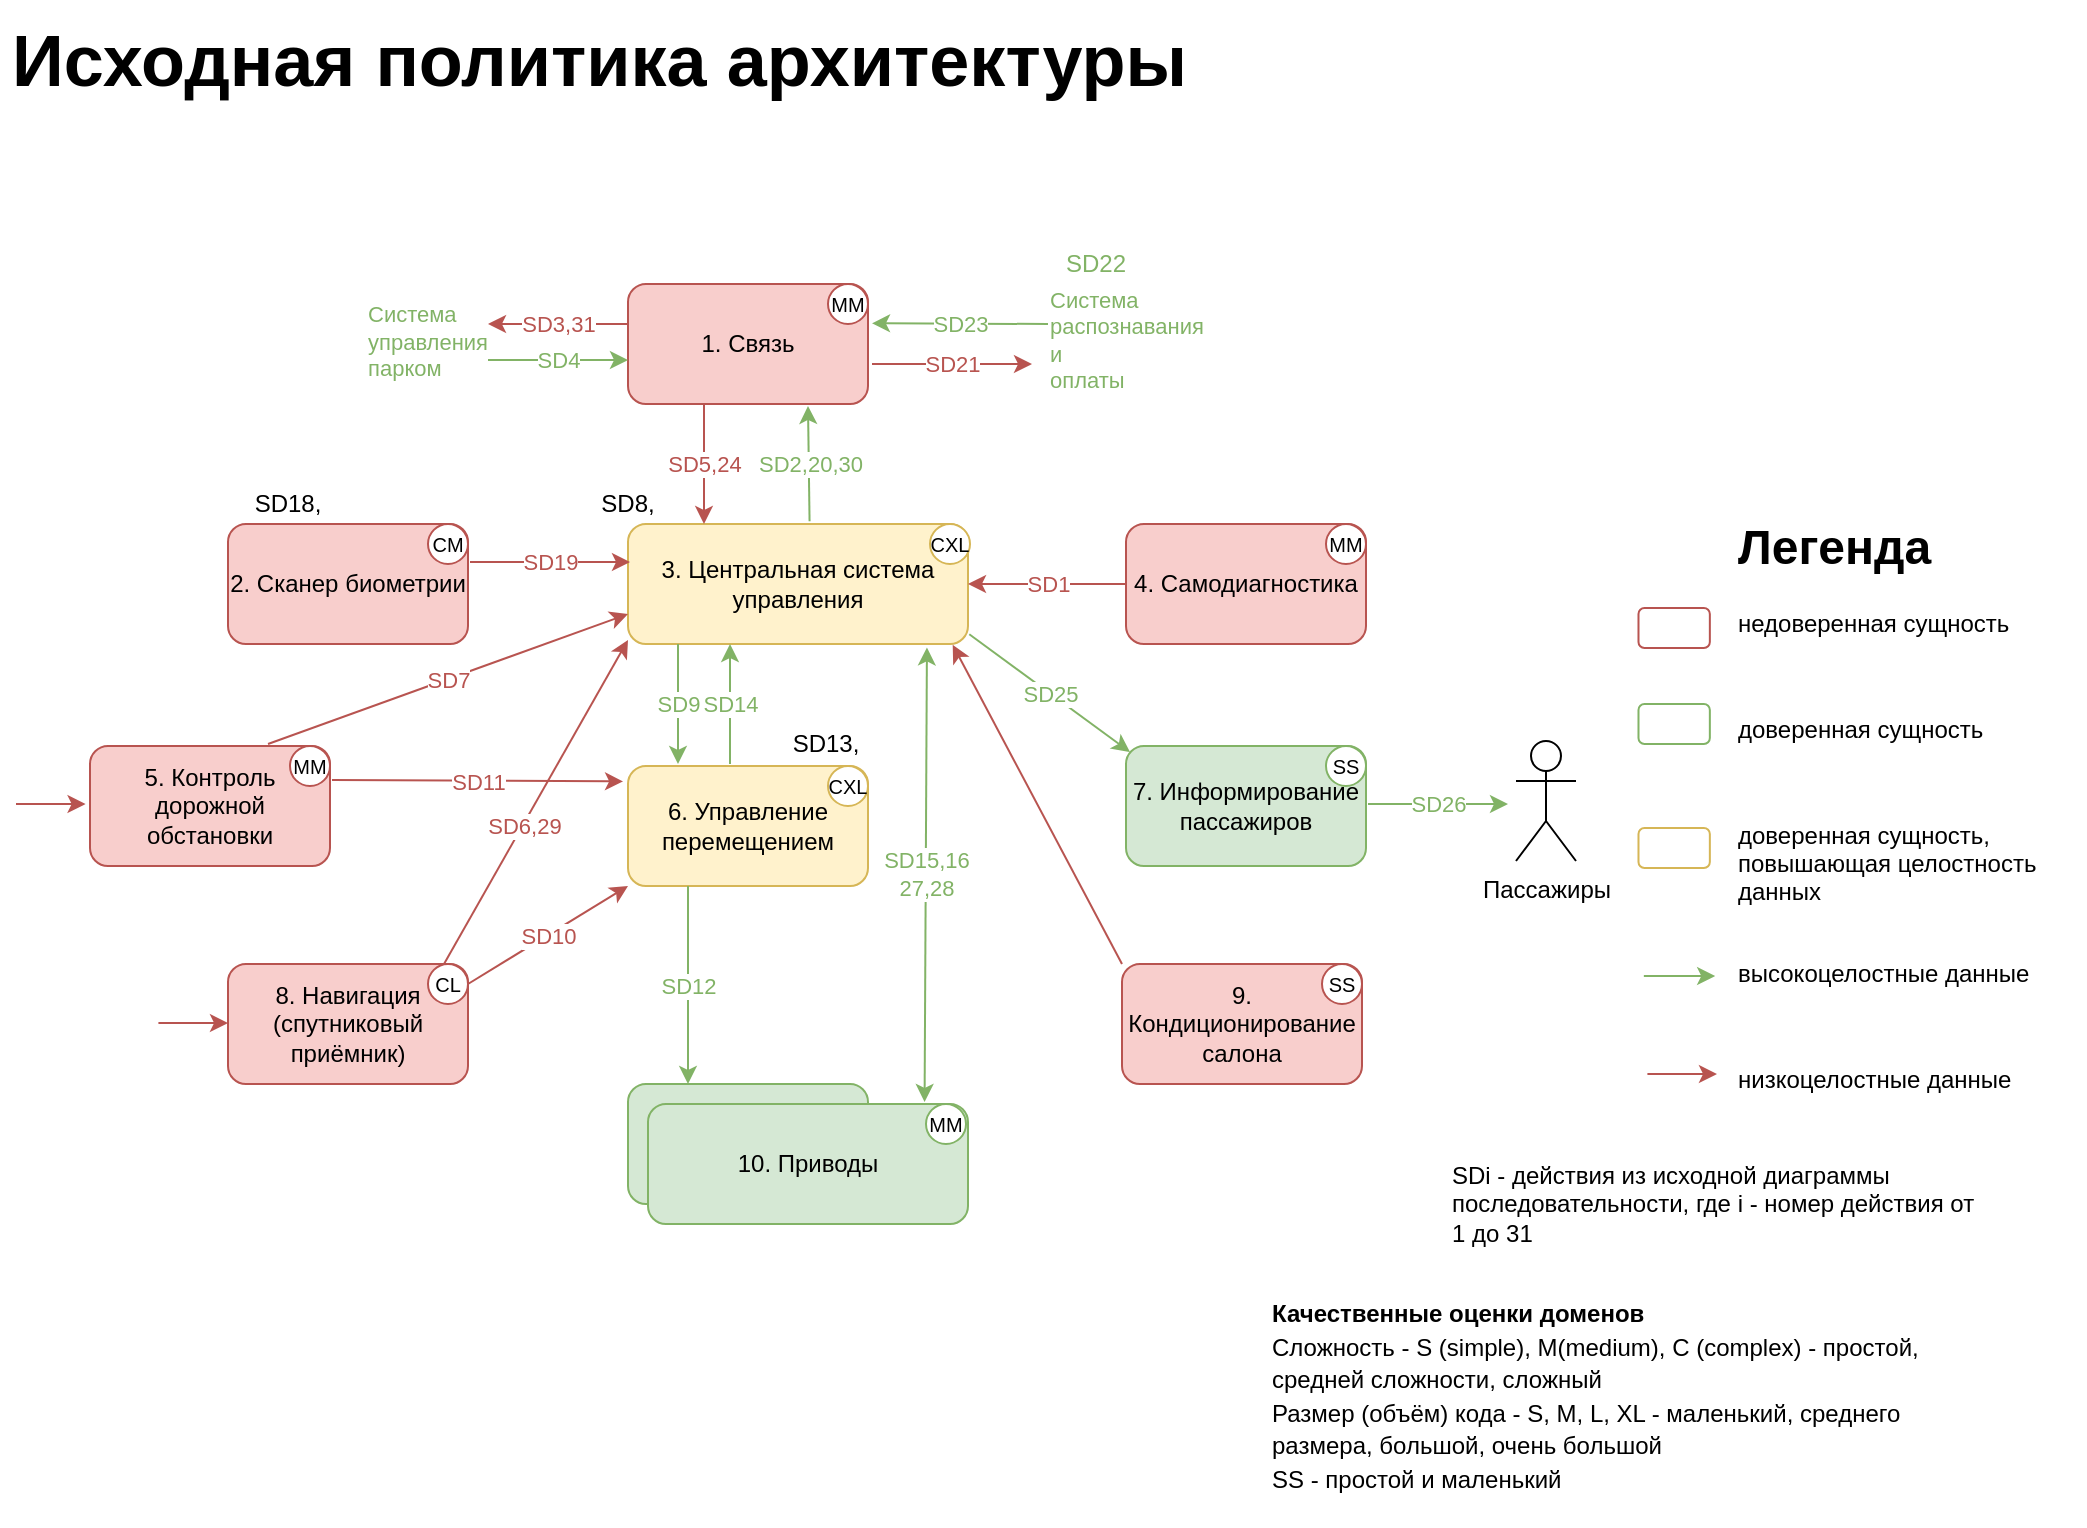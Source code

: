 <mxfile version="22.1.5" type="device" pages="2">
  <diagram name="ПАv0.00" id="YLjHAjtUEJ_egGfamPye">
    <mxGraphModel dx="1050" dy="542" grid="1" gridSize="10" guides="1" tooltips="1" connect="1" arrows="1" fold="1" page="1" pageScale="1" pageWidth="827" pageHeight="1169" math="0" shadow="0">
      <root>
        <mxCell id="SB3vszlKLi8iF43P1Pyz-0" />
        <mxCell id="SB3vszlKLi8iF43P1Pyz-1" parent="SB3vszlKLi8iF43P1Pyz-0" />
        <mxCell id="SB3vszlKLi8iF43P1Pyz-2" value="&lt;font style=&quot;font-size: 36px;&quot;&gt;Исходная политика архитектуры&lt;/font&gt;" style="text;html=1;align=left;verticalAlign=middle;resizable=0;points=[];autosize=1;strokeColor=none;fillColor=none;fontStyle=1" parent="SB3vszlKLi8iF43P1Pyz-1" vertex="1">
          <mxGeometry x="40" y="38" width="610" height="60" as="geometry" />
        </mxCell>
        <mxCell id="SB3vszlKLi8iF43P1Pyz-3" value="" style="group" parent="SB3vszlKLi8iF43P1Pyz-1" vertex="1" connectable="0">
          <mxGeometry x="849" y="292" width="223" height="293" as="geometry" />
        </mxCell>
        <mxCell id="SB3vszlKLi8iF43P1Pyz-4" value="&lt;h1&gt;Легенда&lt;/h1&gt;&lt;p&gt;недоверенная сущность&lt;/p&gt;&lt;p&gt;&lt;br&gt;&lt;/p&gt;&lt;p&gt;доверенная сущность&lt;/p&gt;&lt;p&gt;&lt;br&gt;&lt;/p&gt;&lt;p&gt;доверенная сущность, повышающая целостность данных&lt;br&gt;&lt;br&gt;&lt;/p&gt;&lt;p&gt;высокоцелостные данные&lt;/p&gt;&lt;p&gt;&lt;br&gt;&lt;/p&gt;&lt;p&gt;низкоцелостные данные&lt;/p&gt;" style="text;html=1;strokeColor=none;fillColor=none;spacing=5;spacingTop=-20;whiteSpace=wrap;overflow=hidden;rounded=0;" parent="SB3vszlKLi8iF43P1Pyz-3" vertex="1">
          <mxGeometry x="50.844" width="178.4" height="293" as="geometry" />
        </mxCell>
        <mxCell id="SB3vszlKLi8iF43P1Pyz-5" value="" style="rounded=1;whiteSpace=wrap;html=1;strokeColor=#B85450;fillColor=#FFFFFF;" parent="SB3vszlKLi8iF43P1Pyz-3" vertex="1">
          <mxGeometry x="6.244" y="50" width="35.68" height="20" as="geometry" />
        </mxCell>
        <mxCell id="SB3vszlKLi8iF43P1Pyz-6" value="" style="rounded=1;whiteSpace=wrap;html=1;strokeColor=#82B366;" parent="SB3vszlKLi8iF43P1Pyz-3" vertex="1">
          <mxGeometry x="6.244" y="98" width="35.68" height="20" as="geometry" />
        </mxCell>
        <mxCell id="SB3vszlKLi8iF43P1Pyz-7" value="" style="rounded=1;whiteSpace=wrap;html=1;strokeColor=#D6B656;" parent="SB3vszlKLi8iF43P1Pyz-3" vertex="1">
          <mxGeometry x="6.244" y="160" width="35.68" height="20" as="geometry" />
        </mxCell>
        <mxCell id="SB3vszlKLi8iF43P1Pyz-8" value="" style="endArrow=classic;html=1;rounded=0;strokeColor=#82B366;" parent="SB3vszlKLi8iF43P1Pyz-3" edge="1">
          <mxGeometry width="50" height="50" relative="1" as="geometry">
            <mxPoint x="8.92" y="234" as="sourcePoint" />
            <mxPoint x="44.6" y="234" as="targetPoint" />
          </mxGeometry>
        </mxCell>
        <mxCell id="SB3vszlKLi8iF43P1Pyz-9" value="" style="endArrow=classic;html=1;rounded=0;strokeColor=#B85450;" parent="SB3vszlKLi8iF43P1Pyz-3" edge="1">
          <mxGeometry width="50" height="50" relative="1" as="geometry">
            <mxPoint x="10.704" y="283" as="sourcePoint" />
            <mxPoint x="45.492" y="283" as="targetPoint" />
          </mxGeometry>
        </mxCell>
        <mxCell id="SB3vszlKLi8iF43P1Pyz-10" value="6. Управление перемещением" style="rounded=1;whiteSpace=wrap;html=1;strokeColor=#d6b656;fillColor=#fff2cc;" parent="SB3vszlKLi8iF43P1Pyz-1" vertex="1">
          <mxGeometry x="350" y="421" width="120" height="60" as="geometry" />
        </mxCell>
        <mxCell id="SB3vszlKLi8iF43P1Pyz-12" value="4. Самодиагностика" style="rounded=1;whiteSpace=wrap;html=1;strokeColor=#b85450;fillColor=#f8cecc;" parent="SB3vszlKLi8iF43P1Pyz-1" vertex="1">
          <mxGeometry x="599" y="300" width="120" height="60" as="geometry" />
        </mxCell>
        <mxCell id="SB3vszlKLi8iF43P1Pyz-14" value="2. Сканер биометрии" style="rounded=1;whiteSpace=wrap;html=1;strokeColor=#b85450;fillColor=#f8cecc;" parent="SB3vszlKLi8iF43P1Pyz-1" vertex="1">
          <mxGeometry x="150" y="300" width="120" height="60" as="geometry" />
        </mxCell>
        <mxCell id="SB3vszlKLi8iF43P1Pyz-15" value="1. Связь" style="rounded=1;whiteSpace=wrap;html=1;strokeColor=#b85450;fillColor=#f8cecc;" parent="SB3vszlKLi8iF43P1Pyz-1" vertex="1">
          <mxGeometry x="350" y="180" width="120" height="60" as="geometry" />
        </mxCell>
        <mxCell id="SB3vszlKLi8iF43P1Pyz-17" value="3. Центральная система управления" style="rounded=1;whiteSpace=wrap;html=1;strokeColor=#d6b656;fillColor=#fff2cc;" parent="SB3vszlKLi8iF43P1Pyz-1" vertex="1">
          <mxGeometry x="350" y="300" width="170" height="60" as="geometry" />
        </mxCell>
        <mxCell id="SB3vszlKLi8iF43P1Pyz-18" value="приводы" style="rounded=1;whiteSpace=wrap;html=1;strokeColor=#82b366;fillColor=#d5e8d4;" parent="SB3vszlKLi8iF43P1Pyz-1" vertex="1">
          <mxGeometry x="350" y="580" width="120" height="60" as="geometry" />
        </mxCell>
        <mxCell id="SB3vszlKLi8iF43P1Pyz-19" value="10. Приводы" style="rounded=1;whiteSpace=wrap;html=1;strokeColor=#82b366;fillColor=#d5e8d4;" parent="SB3vszlKLi8iF43P1Pyz-1" vertex="1">
          <mxGeometry x="360" y="590" width="160" height="60" as="geometry" />
        </mxCell>
        <mxCell id="SB3vszlKLi8iF43P1Pyz-21" value="5. Контроль дорожной обстановки" style="rounded=1;whiteSpace=wrap;html=1;strokeColor=#b85450;fillColor=#f8cecc;" parent="SB3vszlKLi8iF43P1Pyz-1" vertex="1">
          <mxGeometry x="81" y="411" width="120" height="60" as="geometry" />
        </mxCell>
        <mxCell id="SB3vszlKLi8iF43P1Pyz-22" value="9. Кондиционирование салона" style="rounded=1;whiteSpace=wrap;html=1;strokeColor=#b85450;fillColor=#f8cecc;" parent="SB3vszlKLi8iF43P1Pyz-1" vertex="1">
          <mxGeometry x="597" y="520" width="120" height="60" as="geometry" />
        </mxCell>
        <mxCell id="SB3vszlKLi8iF43P1Pyz-23" value="8. Навигация (спутниковый приёмник)" style="rounded=1;whiteSpace=wrap;html=1;strokeColor=#b85450;fillColor=#f8cecc;" parent="SB3vszlKLi8iF43P1Pyz-1" vertex="1">
          <mxGeometry x="150" y="520" width="120" height="60" as="geometry" />
        </mxCell>
        <mxCell id="SB3vszlKLi8iF43P1Pyz-24" value="7. Информирование пассажиров" style="rounded=1;whiteSpace=wrap;html=1;strokeColor=#82b366;fillColor=#d5e8d4;" parent="SB3vszlKLi8iF43P1Pyz-1" vertex="1">
          <mxGeometry x="599" y="411" width="120" height="60" as="geometry" />
        </mxCell>
        <mxCell id="SB3vszlKLi8iF43P1Pyz-31" value="MM" style="ellipse;whiteSpace=wrap;html=1;aspect=fixed;strokeColor=#B85450;fontSize=10;fillColor=default;" parent="SB3vszlKLi8iF43P1Pyz-1" vertex="1">
          <mxGeometry x="699" y="300" width="20" height="20" as="geometry" />
        </mxCell>
        <mxCell id="SB3vszlKLi8iF43P1Pyz-32" value="SS" style="ellipse;whiteSpace=wrap;html=1;aspect=fixed;strokeColor=#82B366;fontSize=10;fillColor=default;fontColor=#000000;" parent="SB3vszlKLi8iF43P1Pyz-1" vertex="1">
          <mxGeometry x="699" y="411" width="20" height="20" as="geometry" />
        </mxCell>
        <mxCell id="SB3vszlKLi8iF43P1Pyz-33" value="SS" style="ellipse;whiteSpace=wrap;html=1;aspect=fixed;strokeColor=#B85450;fontSize=10;fillColor=#FFFFFF;" parent="SB3vszlKLi8iF43P1Pyz-1" vertex="1">
          <mxGeometry x="697" y="520" width="20" height="20" as="geometry" />
        </mxCell>
        <mxCell id="SB3vszlKLi8iF43P1Pyz-34" value="MM" style="ellipse;whiteSpace=wrap;html=1;aspect=fixed;strokeColor=#82B366;fontSize=10;fillColor=#FFFFFF;" parent="SB3vszlKLi8iF43P1Pyz-1" vertex="1">
          <mxGeometry x="499" y="590" width="20" height="20" as="geometry" />
        </mxCell>
        <mxCell id="SB3vszlKLi8iF43P1Pyz-35" value="CXL" style="ellipse;whiteSpace=wrap;html=1;aspect=fixed;strokeColor=#D6B656;fontSize=10;fillColor=#FFFFFF;" parent="SB3vszlKLi8iF43P1Pyz-1" vertex="1">
          <mxGeometry x="450" y="421" width="20" height="20" as="geometry" />
        </mxCell>
        <mxCell id="SB3vszlKLi8iF43P1Pyz-36" value="CXL" style="ellipse;whiteSpace=wrap;html=1;aspect=fixed;strokeColor=#d6b656;fontSize=10;fillColor=default;" parent="SB3vszlKLi8iF43P1Pyz-1" vertex="1">
          <mxGeometry x="501" y="300" width="20" height="20" as="geometry" />
        </mxCell>
        <mxCell id="SB3vszlKLi8iF43P1Pyz-37" value="MM" style="ellipse;whiteSpace=wrap;html=1;aspect=fixed;strokeColor=#b85450;fontSize=10;fillColor=#FFFFFF;" parent="SB3vszlKLi8iF43P1Pyz-1" vertex="1">
          <mxGeometry x="450" y="180" width="20" height="20" as="geometry" />
        </mxCell>
        <mxCell id="SB3vszlKLi8iF43P1Pyz-38" value="CM" style="ellipse;whiteSpace=wrap;html=1;aspect=fixed;strokeColor=#B85450;fontSize=10;fillColor=#FFFFFF;" parent="SB3vszlKLi8iF43P1Pyz-1" vertex="1">
          <mxGeometry x="250" y="300" width="20" height="20" as="geometry" />
        </mxCell>
        <mxCell id="SB3vszlKLi8iF43P1Pyz-39" value="MM" style="ellipse;whiteSpace=wrap;html=1;aspect=fixed;strokeColor=#B85450;fontSize=10;fillColor=default;" parent="SB3vszlKLi8iF43P1Pyz-1" vertex="1">
          <mxGeometry x="181" y="411" width="20" height="20" as="geometry" />
        </mxCell>
        <mxCell id="SB3vszlKLi8iF43P1Pyz-40" value="CL" style="ellipse;whiteSpace=wrap;html=1;aspect=fixed;strokeColor=#b85450;fontSize=10;fillColor=#FFFFFF;" parent="SB3vszlKLi8iF43P1Pyz-1" vertex="1">
          <mxGeometry x="250" y="520" width="20" height="20" as="geometry" />
        </mxCell>
        <mxCell id="SB3vszlKLi8iF43P1Pyz-45" value="&lt;b style=&quot;font-weight: normal; font-size: 12px;&quot; id=&quot;docs-internal-guid-2bf80e9f-7fff-3e0b-a36e-b923a2c0ecec&quot;&gt;&lt;p dir=&quot;ltr&quot; style=&quot;line-height: 1.38; margin-top: 0pt; margin-bottom: 0pt; font-size: 12px;&quot;&gt;&lt;span style=&quot;font-size: 12px; font-family: Arial, sans-serif; color: rgb(0, 0, 0); background-color: transparent; font-weight: 700; font-style: normal; font-variant: normal; text-decoration: none; vertical-align: baseline;&quot;&gt;Качественные оценки доменов&lt;/span&gt;&lt;/p&gt;&lt;p dir=&quot;ltr&quot; style=&quot;line-height: 1.38; margin-top: 0pt; margin-bottom: 0pt; font-size: 12px;&quot;&gt;&lt;span style=&quot;font-size: 12px; font-family: Arial, sans-serif; color: rgb(0, 0, 0); background-color: transparent; font-weight: 400; font-style: normal; font-variant: normal; text-decoration: none; vertical-align: baseline;&quot;&gt;Сложность - S (simple), M(medium), C (complex) - простой, средней сложности, сложный&lt;/span&gt;&lt;/p&gt;&lt;p dir=&quot;ltr&quot; style=&quot;line-height: 1.38; margin-top: 0pt; margin-bottom: 0pt; font-size: 12px;&quot;&gt;&lt;span style=&quot;font-size: 12px; font-family: Arial, sans-serif; color: rgb(0, 0, 0); background-color: transparent; font-weight: 400; font-style: normal; font-variant: normal; text-decoration: none; vertical-align: baseline;&quot;&gt;Размер (объём) кода - S, M, L, XL - маленький, среднего размера, большой, очень большой&lt;/span&gt;&lt;/p&gt;&lt;p dir=&quot;ltr&quot; style=&quot;line-height: 1.38; margin-top: 0pt; margin-bottom: 0pt; font-size: 12px;&quot;&gt;&lt;span style=&quot;font-size: 12px; font-family: Arial, sans-serif; color: rgb(0, 0, 0); background-color: transparent; font-weight: 400; font-style: normal; font-variant: normal; text-decoration: none; vertical-align: baseline;&quot;&gt;SS - простой и маленький&lt;/span&gt;&lt;/p&gt;&lt;/b&gt;&lt;br class=&quot;Apple-interchange-newline&quot; style=&quot;font-size: 12px;&quot;&gt;" style="text;whiteSpace=wrap;html=1;fontSize=12;" parent="SB3vszlKLi8iF43P1Pyz-1" vertex="1">
          <mxGeometry x="670" y="680" width="350" height="110" as="geometry" />
        </mxCell>
        <mxCell id="ay3D_9dnYen5AlXA_t0D-10" value="" style="endArrow=classic;html=1;rounded=0;exitX=0;exitY=0.5;exitDx=0;exitDy=0;entryX=1;entryY=0.5;entryDx=0;entryDy=0;fillColor=#f8cecc;strokeColor=#b85450;" parent="SB3vszlKLi8iF43P1Pyz-1" source="SB3vszlKLi8iF43P1Pyz-12" target="SB3vszlKLi8iF43P1Pyz-17" edge="1">
          <mxGeometry relative="1" as="geometry">
            <mxPoint x="370" y="440" as="sourcePoint" />
            <mxPoint x="470" y="440" as="targetPoint" />
          </mxGeometry>
        </mxCell>
        <mxCell id="ay3D_9dnYen5AlXA_t0D-11" value="SD1" style="edgeLabel;resizable=0;html=1;align=center;verticalAlign=middle;fontColor=#B85450;" parent="ay3D_9dnYen5AlXA_t0D-10" connectable="0" vertex="1">
          <mxGeometry relative="1" as="geometry" />
        </mxCell>
        <mxCell id="ay3D_9dnYen5AlXA_t0D-16" value="" style="endArrow=classic;html=1;rounded=0;entryX=0;entryY=0.5;entryDx=0;entryDy=0;fillColor=#d5e8d4;strokeColor=#82b366;" parent="SB3vszlKLi8iF43P1Pyz-1" edge="1">
          <mxGeometry relative="1" as="geometry">
            <mxPoint x="280" y="218" as="sourcePoint" />
            <mxPoint x="350" y="218" as="targetPoint" />
          </mxGeometry>
        </mxCell>
        <mxCell id="ay3D_9dnYen5AlXA_t0D-17" value="SD4" style="edgeLabel;resizable=0;html=1;align=center;verticalAlign=middle;fontColor=#82B366;" parent="ay3D_9dnYen5AlXA_t0D-16" connectable="0" vertex="1">
          <mxGeometry relative="1" as="geometry" />
        </mxCell>
        <mxCell id="ay3D_9dnYen5AlXA_t0D-18" value="Система &lt;br&gt;управления &lt;br&gt;парком" style="edgeLabel;resizable=0;html=1;align=left;verticalAlign=bottom;fontColor=#82B366;" parent="ay3D_9dnYen5AlXA_t0D-16" connectable="0" vertex="1">
          <mxGeometry x="-1" relative="1" as="geometry">
            <mxPoint x="-62" y="12" as="offset" />
          </mxGeometry>
        </mxCell>
        <mxCell id="ay3D_9dnYen5AlXA_t0D-19" value="" style="endArrow=classic;html=1;rounded=0;entryX=1;entryY=0.5;entryDx=0;entryDy=0;fillColor=#f8cecc;strokeColor=#b85450;" parent="SB3vszlKLi8iF43P1Pyz-1" edge="1">
          <mxGeometry relative="1" as="geometry">
            <mxPoint x="350" y="200" as="sourcePoint" />
            <mxPoint x="280" y="200" as="targetPoint" />
          </mxGeometry>
        </mxCell>
        <mxCell id="ay3D_9dnYen5AlXA_t0D-20" value="SD3,31" style="edgeLabel;resizable=0;html=1;align=center;verticalAlign=middle;fontColor=#B85450;" parent="ay3D_9dnYen5AlXA_t0D-19" connectable="0" vertex="1">
          <mxGeometry relative="1" as="geometry" />
        </mxCell>
        <mxCell id="ay3D_9dnYen5AlXA_t0D-21" value="" style="endArrow=classic;html=1;rounded=0;exitX=0.75;exitY=0;exitDx=0;exitDy=0;entryX=0.75;entryY=1;entryDx=0;entryDy=0;fillColor=#f8cecc;strokeColor=#b85450;" parent="SB3vszlKLi8iF43P1Pyz-1" edge="1">
          <mxGeometry relative="1" as="geometry">
            <mxPoint x="388" y="240" as="sourcePoint" />
            <mxPoint x="388" y="300" as="targetPoint" />
          </mxGeometry>
        </mxCell>
        <mxCell id="ay3D_9dnYen5AlXA_t0D-22" value="SD5,24" style="edgeLabel;resizable=0;html=1;align=center;verticalAlign=middle;fontColor=#B85450;" parent="ay3D_9dnYen5AlXA_t0D-21" connectable="0" vertex="1">
          <mxGeometry relative="1" as="geometry">
            <mxPoint as="offset" />
          </mxGeometry>
        </mxCell>
        <mxCell id="ay3D_9dnYen5AlXA_t0D-23" value="" style="endArrow=classic;html=1;rounded=0;entryX=0;entryY=1;entryDx=0;entryDy=0;exitX=0.5;exitY=0;exitDx=0;exitDy=0;fillColor=#f8cecc;strokeColor=#b85450;" parent="SB3vszlKLi8iF43P1Pyz-1" edge="1">
          <mxGeometry relative="1" as="geometry">
            <mxPoint x="258.0" y="520" as="sourcePoint" />
            <mxPoint x="350" y="358" as="targetPoint" />
          </mxGeometry>
        </mxCell>
        <mxCell id="ay3D_9dnYen5AlXA_t0D-24" value="SD6,29" style="edgeLabel;resizable=0;html=1;align=center;verticalAlign=middle;fontColor=#B85450;" parent="ay3D_9dnYen5AlXA_t0D-23" connectable="0" vertex="1">
          <mxGeometry relative="1" as="geometry">
            <mxPoint x="-6" y="12" as="offset" />
          </mxGeometry>
        </mxCell>
        <mxCell id="ay3D_9dnYen5AlXA_t0D-25" value="" style="endArrow=classic;html=1;rounded=0;entryX=0;entryY=0.75;entryDx=0;entryDy=0;fillColor=#f8cecc;strokeColor=#b85450;" parent="SB3vszlKLi8iF43P1Pyz-1" target="SB3vszlKLi8iF43P1Pyz-17" edge="1">
          <mxGeometry relative="1" as="geometry">
            <mxPoint x="170" y="410" as="sourcePoint" />
            <mxPoint x="362" y="368" as="targetPoint" />
          </mxGeometry>
        </mxCell>
        <mxCell id="ay3D_9dnYen5AlXA_t0D-26" value="SD7" style="edgeLabel;resizable=0;html=1;align=center;verticalAlign=middle;fontColor=#B85450;" parent="ay3D_9dnYen5AlXA_t0D-25" connectable="0" vertex="1">
          <mxGeometry relative="1" as="geometry">
            <mxPoint as="offset" />
          </mxGeometry>
        </mxCell>
        <mxCell id="ay3D_9dnYen5AlXA_t0D-28" value="SD8," style="text;html=1;strokeColor=none;fillColor=none;align=center;verticalAlign=middle;whiteSpace=wrap;rounded=0;" parent="SB3vszlKLi8iF43P1Pyz-1" vertex="1">
          <mxGeometry x="330" y="280" width="40" height="20" as="geometry" />
        </mxCell>
        <mxCell id="ay3D_9dnYen5AlXA_t0D-29" value="" style="endArrow=classic;html=1;rounded=0;exitX=0.75;exitY=0;exitDx=0;exitDy=0;entryX=0.75;entryY=1;entryDx=0;entryDy=0;fillColor=#d5e8d4;strokeColor=#82b366;" parent="SB3vszlKLi8iF43P1Pyz-1" edge="1">
          <mxGeometry relative="1" as="geometry">
            <mxPoint x="375" y="360" as="sourcePoint" />
            <mxPoint x="375" y="420" as="targetPoint" />
          </mxGeometry>
        </mxCell>
        <mxCell id="ay3D_9dnYen5AlXA_t0D-30" value="SD9" style="edgeLabel;resizable=0;html=1;align=center;verticalAlign=middle;fontColor=#82B366;" parent="ay3D_9dnYen5AlXA_t0D-29" connectable="0" vertex="1">
          <mxGeometry relative="1" as="geometry">
            <mxPoint as="offset" />
          </mxGeometry>
        </mxCell>
        <mxCell id="ay3D_9dnYen5AlXA_t0D-31" value="" style="endArrow=classic;html=1;rounded=0;exitX=0.5;exitY=0;exitDx=0;exitDy=0;entryX=0;entryY=1;entryDx=0;entryDy=0;fillColor=#f8cecc;strokeColor=#b85450;" parent="SB3vszlKLi8iF43P1Pyz-1" target="SB3vszlKLi8iF43P1Pyz-10" edge="1">
          <mxGeometry relative="1" as="geometry">
            <mxPoint x="270" y="530" as="sourcePoint" />
            <mxPoint x="362" y="368" as="targetPoint" />
          </mxGeometry>
        </mxCell>
        <mxCell id="ay3D_9dnYen5AlXA_t0D-32" value="SD10" style="edgeLabel;resizable=0;html=1;align=center;verticalAlign=middle;fontColor=#B85450;" parent="ay3D_9dnYen5AlXA_t0D-31" connectable="0" vertex="1">
          <mxGeometry relative="1" as="geometry">
            <mxPoint as="offset" />
          </mxGeometry>
        </mxCell>
        <mxCell id="ay3D_9dnYen5AlXA_t0D-33" value="" style="endArrow=classic;html=1;rounded=0;entryX=-0.029;entryY=0.095;entryDx=0;entryDy=0;exitX=1;exitY=0.25;exitDx=0;exitDy=0;entryPerimeter=0;fillColor=#f8cecc;strokeColor=#b85450;" parent="SB3vszlKLi8iF43P1Pyz-1" edge="1">
          <mxGeometry relative="1" as="geometry">
            <mxPoint x="202" y="428.0" as="sourcePoint" />
            <mxPoint x="347.52" y="428.7" as="targetPoint" />
          </mxGeometry>
        </mxCell>
        <mxCell id="ay3D_9dnYen5AlXA_t0D-34" value="SD11" style="edgeLabel;resizable=0;html=1;align=center;verticalAlign=middle;fontColor=#B85450;" parent="ay3D_9dnYen5AlXA_t0D-33" connectable="0" vertex="1">
          <mxGeometry relative="1" as="geometry">
            <mxPoint as="offset" />
          </mxGeometry>
        </mxCell>
        <mxCell id="ay3D_9dnYen5AlXA_t0D-36" value="" style="endArrow=classic;html=1;rounded=0;exitX=0.25;exitY=1;exitDx=0;exitDy=0;entryX=0.25;entryY=0;entryDx=0;entryDy=0;fillColor=#d5e8d4;strokeColor=#82b366;" parent="SB3vszlKLi8iF43P1Pyz-1" source="SB3vszlKLi8iF43P1Pyz-10" target="SB3vszlKLi8iF43P1Pyz-18" edge="1">
          <mxGeometry relative="1" as="geometry">
            <mxPoint x="290" y="554.5" as="sourcePoint" />
            <mxPoint x="370" y="505.5" as="targetPoint" />
          </mxGeometry>
        </mxCell>
        <mxCell id="ay3D_9dnYen5AlXA_t0D-37" value="SD12" style="edgeLabel;resizable=0;html=1;align=center;verticalAlign=middle;fontColor=#82B366;" parent="ay3D_9dnYen5AlXA_t0D-36" connectable="0" vertex="1">
          <mxGeometry relative="1" as="geometry">
            <mxPoint as="offset" />
          </mxGeometry>
        </mxCell>
        <mxCell id="ay3D_9dnYen5AlXA_t0D-39" value="SD13," style="text;html=1;strokeColor=none;fillColor=none;align=center;verticalAlign=middle;whiteSpace=wrap;rounded=0;" parent="SB3vszlKLi8iF43P1Pyz-1" vertex="1">
          <mxGeometry x="419" y="400" width="60" height="20" as="geometry" />
        </mxCell>
        <mxCell id="ay3D_9dnYen5AlXA_t0D-40" value="" style="endArrow=classic;html=1;rounded=0;exitX=0.75;exitY=0;exitDx=0;exitDy=0;entryX=0.75;entryY=1;entryDx=0;entryDy=0;fillColor=#d5e8d4;strokeColor=#82b366;" parent="SB3vszlKLi8iF43P1Pyz-1" edge="1">
          <mxGeometry relative="1" as="geometry">
            <mxPoint x="401" y="420" as="sourcePoint" />
            <mxPoint x="401" y="360" as="targetPoint" />
          </mxGeometry>
        </mxCell>
        <mxCell id="ay3D_9dnYen5AlXA_t0D-41" value="SD14" style="edgeLabel;resizable=0;html=1;align=center;verticalAlign=middle;fontColor=#82B366;" parent="ay3D_9dnYen5AlXA_t0D-40" connectable="0" vertex="1">
          <mxGeometry relative="1" as="geometry">
            <mxPoint as="offset" />
          </mxGeometry>
        </mxCell>
        <mxCell id="ay3D_9dnYen5AlXA_t0D-43" value="" style="endArrow=classic;html=1;rounded=0;exitX=0.891;exitY=1.045;exitDx=0;exitDy=0;entryX=0.25;entryY=0;entryDx=0;entryDy=0;exitPerimeter=0;startArrow=classic;startFill=1;fillColor=#d5e8d4;strokeColor=#82b366;" parent="SB3vszlKLi8iF43P1Pyz-1" edge="1">
          <mxGeometry relative="1" as="geometry">
            <mxPoint x="499.47" y="361.7" as="sourcePoint" />
            <mxPoint x="498.29" y="589" as="targetPoint" />
          </mxGeometry>
        </mxCell>
        <mxCell id="ay3D_9dnYen5AlXA_t0D-44" value="SD15,16&lt;br&gt;27,28" style="edgeLabel;resizable=0;html=1;align=center;verticalAlign=middle;fontColor=#82B366;" parent="ay3D_9dnYen5AlXA_t0D-43" connectable="0" vertex="1">
          <mxGeometry relative="1" as="geometry">
            <mxPoint as="offset" />
          </mxGeometry>
        </mxCell>
        <mxCell id="ay3D_9dnYen5AlXA_t0D-47" value="SD18," style="text;html=1;strokeColor=none;fillColor=none;align=center;verticalAlign=middle;whiteSpace=wrap;rounded=0;" parent="SB3vszlKLi8iF43P1Pyz-1" vertex="1">
          <mxGeometry x="150" y="280" width="60" height="20" as="geometry" />
        </mxCell>
        <mxCell id="ay3D_9dnYen5AlXA_t0D-48" value="" style="endArrow=classic;html=1;rounded=0;entryX=0;entryY=0.25;entryDx=0;entryDy=0;fillColor=#f8cecc;strokeColor=#b85450;" parent="SB3vszlKLi8iF43P1Pyz-1" edge="1">
          <mxGeometry relative="1" as="geometry">
            <mxPoint x="271" y="319" as="sourcePoint" />
            <mxPoint x="351" y="319" as="targetPoint" />
          </mxGeometry>
        </mxCell>
        <mxCell id="ay3D_9dnYen5AlXA_t0D-49" value="SD19" style="edgeLabel;resizable=0;html=1;align=center;verticalAlign=middle;fontColor=#B85450;" parent="ay3D_9dnYen5AlXA_t0D-48" connectable="0" vertex="1">
          <mxGeometry relative="1" as="geometry" />
        </mxCell>
        <mxCell id="ay3D_9dnYen5AlXA_t0D-50" value="" style="endArrow=classic;html=1;rounded=0;entryX=0.75;entryY=1;entryDx=0;entryDy=0;exitX=0.534;exitY=-0.04;exitDx=0;exitDy=0;exitPerimeter=0;fillColor=#d5e8d4;strokeColor=#82b366;" parent="SB3vszlKLi8iF43P1Pyz-1" edge="1">
          <mxGeometry relative="1" as="geometry">
            <mxPoint x="440.78" y="298.6" as="sourcePoint" />
            <mxPoint x="440" y="241" as="targetPoint" />
          </mxGeometry>
        </mxCell>
        <mxCell id="ay3D_9dnYen5AlXA_t0D-51" value="SD2,20,30" style="edgeLabel;resizable=0;html=1;align=center;verticalAlign=middle;fontColor=#82B366;" parent="ay3D_9dnYen5AlXA_t0D-50" connectable="0" vertex="1">
          <mxGeometry relative="1" as="geometry">
            <mxPoint as="offset" />
          </mxGeometry>
        </mxCell>
        <mxCell id="ay3D_9dnYen5AlXA_t0D-55" value="" style="endArrow=none;html=1;rounded=0;fillColor=#d5e8d4;strokeColor=#82b366;startArrow=classic;startFill=1;endFill=0;" parent="SB3vszlKLi8iF43P1Pyz-1" edge="1">
          <mxGeometry relative="1" as="geometry">
            <mxPoint x="472" y="199.64" as="sourcePoint" />
            <mxPoint x="560" y="200" as="targetPoint" />
          </mxGeometry>
        </mxCell>
        <mxCell id="ay3D_9dnYen5AlXA_t0D-56" value="SD23" style="edgeLabel;resizable=0;html=1;align=center;verticalAlign=middle;fontColor=#82B366;" parent="ay3D_9dnYen5AlXA_t0D-55" connectable="0" vertex="1">
          <mxGeometry relative="1" as="geometry" />
        </mxCell>
        <mxCell id="ay3D_9dnYen5AlXA_t0D-57" value="Система &lt;br&gt;распознавания &lt;br&gt;и&lt;br&gt;оплаты" style="edgeLabel;resizable=0;html=1;align=left;verticalAlign=bottom;fontColor=#82B366;" parent="ay3D_9dnYen5AlXA_t0D-55" connectable="0" vertex="1">
          <mxGeometry x="-1" relative="1" as="geometry">
            <mxPoint x="87" y="37" as="offset" />
          </mxGeometry>
        </mxCell>
        <mxCell id="ay3D_9dnYen5AlXA_t0D-58" value="SD22" style="text;html=1;align=center;verticalAlign=middle;whiteSpace=wrap;rounded=0;fontColor=#82B366;" parent="SB3vszlKLi8iF43P1Pyz-1" vertex="1">
          <mxGeometry x="554" y="160" width="60" height="20" as="geometry" />
        </mxCell>
        <mxCell id="G9WysC_9rb4ZZ4x3jMat-0" value="" style="endArrow=classic;html=1;rounded=0;entryX=0;entryY=0;entryDx=0;entryDy=0;exitX=0.992;exitY=0.902;exitDx=0;exitDy=0;exitPerimeter=0;fillColor=#d5e8d4;strokeColor=#82b366;" parent="SB3vszlKLi8iF43P1Pyz-1" edge="1">
          <mxGeometry relative="1" as="geometry">
            <mxPoint x="520.64" y="355.12" as="sourcePoint" />
            <mxPoint x="601" y="414.0" as="targetPoint" />
          </mxGeometry>
        </mxCell>
        <mxCell id="G9WysC_9rb4ZZ4x3jMat-1" value="SD25" style="edgeLabel;resizable=0;html=1;align=center;verticalAlign=middle;fontColor=#82B366;" parent="G9WysC_9rb4ZZ4x3jMat-0" connectable="0" vertex="1">
          <mxGeometry relative="1" as="geometry" />
        </mxCell>
        <mxCell id="G9WysC_9rb4ZZ4x3jMat-2" value="Пассажиры" style="shape=umlActor;verticalLabelPosition=bottom;verticalAlign=top;html=1;outlineConnect=0;" parent="SB3vszlKLi8iF43P1Pyz-1" vertex="1">
          <mxGeometry x="794" y="408.5" width="30" height="60" as="geometry" />
        </mxCell>
        <mxCell id="G9WysC_9rb4ZZ4x3jMat-3" value="" style="endArrow=classic;html=1;rounded=0;fillColor=#d5e8d4;strokeColor=#82b366;" parent="SB3vszlKLi8iF43P1Pyz-1" edge="1">
          <mxGeometry relative="1" as="geometry">
            <mxPoint x="720" y="440" as="sourcePoint" />
            <mxPoint x="790" y="440" as="targetPoint" />
          </mxGeometry>
        </mxCell>
        <mxCell id="G9WysC_9rb4ZZ4x3jMat-4" value="SD26" style="edgeLabel;resizable=0;html=1;align=center;verticalAlign=middle;fontColor=#82B366;" parent="G9WysC_9rb4ZZ4x3jMat-3" connectable="0" vertex="1">
          <mxGeometry relative="1" as="geometry" />
        </mxCell>
        <mxCell id="SNZPSdlW0kA5A5k99wnx-0" value="" style="endArrow=classic;html=1;rounded=0;strokeColor=#B85450;" parent="SB3vszlKLi8iF43P1Pyz-1" edge="1">
          <mxGeometry width="50" height="50" relative="1" as="geometry">
            <mxPoint x="44" y="440" as="sourcePoint" />
            <mxPoint x="78.788" y="440" as="targetPoint" />
          </mxGeometry>
        </mxCell>
        <mxCell id="SNZPSdlW0kA5A5k99wnx-2" value="" style="endArrow=classic;html=1;rounded=0;strokeColor=#b85450;entryX=0.955;entryY=1.007;entryDx=0;entryDy=0;entryPerimeter=0;exitX=0;exitY=0;exitDx=0;exitDy=0;fillColor=#f8cecc;" parent="SB3vszlKLi8iF43P1Pyz-1" source="SB3vszlKLi8iF43P1Pyz-22" target="SB3vszlKLi8iF43P1Pyz-17" edge="1">
          <mxGeometry width="50" height="50" relative="1" as="geometry">
            <mxPoint x="64" y="483" as="sourcePoint" />
            <mxPoint x="98.788" y="483" as="targetPoint" />
          </mxGeometry>
        </mxCell>
        <mxCell id="SNZPSdlW0kA5A5k99wnx-3" value="" style="endArrow=classic;html=1;rounded=0;strokeColor=#B85450;" parent="SB3vszlKLi8iF43P1Pyz-1" edge="1">
          <mxGeometry width="50" height="50" relative="1" as="geometry">
            <mxPoint x="115.21" y="549.5" as="sourcePoint" />
            <mxPoint x="149.998" y="549.5" as="targetPoint" />
          </mxGeometry>
        </mxCell>
        <mxCell id="WT3bnWgI9qnUy0pLiyrD-0" value="" style="endArrow=classic;html=1;rounded=0;entryX=0;entryY=0.25;entryDx=0;entryDy=0;fillColor=#f8cecc;strokeColor=#b85450;" parent="SB3vszlKLi8iF43P1Pyz-1" edge="1">
          <mxGeometry relative="1" as="geometry">
            <mxPoint x="472" y="220" as="sourcePoint" />
            <mxPoint x="552" y="220" as="targetPoint" />
          </mxGeometry>
        </mxCell>
        <mxCell id="WT3bnWgI9qnUy0pLiyrD-1" value="SD21" style="edgeLabel;resizable=0;html=1;align=center;verticalAlign=middle;fontColor=#B85450;" parent="WT3bnWgI9qnUy0pLiyrD-0" connectable="0" vertex="1">
          <mxGeometry relative="1" as="geometry" />
        </mxCell>
        <mxCell id="sKzOvmFDYsukE8i59tU0-0" value="SDi - действия из исходной диаграммы последовательности, где i - номер действия от 1 до 31" style="text;html=1;strokeColor=none;fillColor=none;align=left;verticalAlign=middle;whiteSpace=wrap;rounded=0;" parent="SB3vszlKLi8iF43P1Pyz-1" vertex="1">
          <mxGeometry x="760" y="610" width="270" height="60" as="geometry" />
        </mxCell>
      </root>
    </mxGraphModel>
  </diagram>
  <diagram name="ПАv0.01" id="olW6g19Btc2AP3sFDtiq">
    <mxGraphModel dx="1235" dy="638" grid="1" gridSize="10" guides="1" tooltips="1" connect="1" arrows="1" fold="1" page="1" pageScale="1" pageWidth="827" pageHeight="1169" math="0" shadow="0">
      <root>
        <mxCell id="_5DBYT7s2ojsUgwbXmWZ-0" />
        <mxCell id="_5DBYT7s2ojsUgwbXmWZ-1" parent="_5DBYT7s2ojsUgwbXmWZ-0" />
        <mxCell id="_5DBYT7s2ojsUgwbXmWZ-2" value="&lt;font style=&quot;font-size: 36px;&quot;&gt;Переработанная политика архитектуры&lt;/font&gt;" style="text;html=1;align=left;verticalAlign=middle;resizable=0;points=[];autosize=1;strokeColor=none;fillColor=none;fontStyle=1" parent="_5DBYT7s2ojsUgwbXmWZ-1" vertex="1">
          <mxGeometry x="40" y="38" width="730" height="60" as="geometry" />
        </mxCell>
        <mxCell id="_5DBYT7s2ojsUgwbXmWZ-3" value="" style="group" parent="_5DBYT7s2ojsUgwbXmWZ-1" vertex="1" connectable="0">
          <mxGeometry x="849" y="292" width="223" height="293" as="geometry" />
        </mxCell>
        <mxCell id="_5DBYT7s2ojsUgwbXmWZ-4" value="&lt;h1&gt;Легенда&lt;/h1&gt;&lt;p&gt;недоверенная сущность&lt;/p&gt;&lt;p&gt;&lt;br&gt;&lt;/p&gt;&lt;p&gt;доверенная сущность&lt;/p&gt;&lt;p&gt;&lt;br&gt;&lt;/p&gt;&lt;p&gt;доверенная сущность, повышающая целостность данных&lt;br&gt;&lt;br&gt;&lt;/p&gt;&lt;p&gt;высокоцелостные данные&lt;/p&gt;&lt;p&gt;&lt;br&gt;&lt;/p&gt;&lt;p&gt;низкоцелостные данные&lt;/p&gt;" style="text;html=1;strokeColor=none;fillColor=none;spacing=5;spacingTop=-20;whiteSpace=wrap;overflow=hidden;rounded=0;" parent="_5DBYT7s2ojsUgwbXmWZ-3" vertex="1">
          <mxGeometry x="50.844" width="178.4" height="293" as="geometry" />
        </mxCell>
        <mxCell id="_5DBYT7s2ojsUgwbXmWZ-5" value="" style="rounded=1;whiteSpace=wrap;html=1;strokeColor=#B85450;fillColor=#FFFFFF;" parent="_5DBYT7s2ojsUgwbXmWZ-3" vertex="1">
          <mxGeometry x="6.244" y="50" width="35.68" height="20" as="geometry" />
        </mxCell>
        <mxCell id="_5DBYT7s2ojsUgwbXmWZ-6" value="" style="rounded=1;whiteSpace=wrap;html=1;strokeColor=#82B366;" parent="_5DBYT7s2ojsUgwbXmWZ-3" vertex="1">
          <mxGeometry x="6.244" y="98" width="35.68" height="20" as="geometry" />
        </mxCell>
        <mxCell id="_5DBYT7s2ojsUgwbXmWZ-7" value="" style="rounded=1;whiteSpace=wrap;html=1;strokeColor=#D6B656;" parent="_5DBYT7s2ojsUgwbXmWZ-3" vertex="1">
          <mxGeometry x="6.244" y="160" width="35.68" height="20" as="geometry" />
        </mxCell>
        <mxCell id="_5DBYT7s2ojsUgwbXmWZ-8" value="" style="endArrow=classic;html=1;rounded=0;strokeColor=#82B366;" parent="_5DBYT7s2ojsUgwbXmWZ-3" edge="1">
          <mxGeometry width="50" height="50" relative="1" as="geometry">
            <mxPoint x="8.92" y="234" as="sourcePoint" />
            <mxPoint x="44.6" y="234" as="targetPoint" />
          </mxGeometry>
        </mxCell>
        <mxCell id="_5DBYT7s2ojsUgwbXmWZ-9" value="" style="endArrow=classic;html=1;rounded=0;strokeColor=#B85450;" parent="_5DBYT7s2ojsUgwbXmWZ-3" edge="1">
          <mxGeometry width="50" height="50" relative="1" as="geometry">
            <mxPoint x="10.704" y="283" as="sourcePoint" />
            <mxPoint x="45.492" y="283" as="targetPoint" />
          </mxGeometry>
        </mxCell>
        <mxCell id="_5DBYT7s2ojsUgwbXmWZ-10" value="6. Управление перемещением" style="rounded=1;whiteSpace=wrap;html=1;strokeColor=#82b366;fillColor=#d5e8d4;" parent="_5DBYT7s2ojsUgwbXmWZ-1" vertex="1">
          <mxGeometry x="350" y="421" width="120" height="60" as="geometry" />
        </mxCell>
        <mxCell id="_5DBYT7s2ojsUgwbXmWZ-11" value="4. Самодиагностика" style="rounded=1;whiteSpace=wrap;html=1;strokeColor=#b85450;fillColor=#f8cecc;" parent="_5DBYT7s2ojsUgwbXmWZ-1" vertex="1">
          <mxGeometry x="51" y="610" width="120" height="50" as="geometry" />
        </mxCell>
        <mxCell id="_5DBYT7s2ojsUgwbXmWZ-12" value="2. Сканер биометрии" style="rounded=1;whiteSpace=wrap;html=1;strokeColor=#b85450;fillColor=#f8cecc;" parent="_5DBYT7s2ojsUgwbXmWZ-1" vertex="1">
          <mxGeometry x="51" y="300" width="120" height="60" as="geometry" />
        </mxCell>
        <mxCell id="_5DBYT7s2ojsUgwbXmWZ-13" value="1. Связь" style="rounded=1;whiteSpace=wrap;html=1;strokeColor=#b85450;fillColor=#f8cecc;" parent="_5DBYT7s2ojsUgwbXmWZ-1" vertex="1">
          <mxGeometry x="242" y="180" width="120" height="60" as="geometry" />
        </mxCell>
        <mxCell id="_5DBYT7s2ojsUgwbXmWZ-14" value="3. Центральная система управления" style="rounded=1;whiteSpace=wrap;html=1;strokeColor=#82b366;fillColor=#d5e8d4;" parent="_5DBYT7s2ojsUgwbXmWZ-1" vertex="1">
          <mxGeometry x="407" y="300" width="170" height="60" as="geometry" />
        </mxCell>
        <mxCell id="_5DBYT7s2ojsUgwbXmWZ-15" value="приводы" style="rounded=1;whiteSpace=wrap;html=1;strokeColor=#b85450;fillColor=#f8cecc;" parent="_5DBYT7s2ojsUgwbXmWZ-1" vertex="1">
          <mxGeometry x="392" y="580" width="120" height="60" as="geometry" />
        </mxCell>
        <mxCell id="_5DBYT7s2ojsUgwbXmWZ-16" value="10. Приводы" style="rounded=1;whiteSpace=wrap;html=1;strokeColor=#b85450;fillColor=#f8cecc;" parent="_5DBYT7s2ojsUgwbXmWZ-1" vertex="1">
          <mxGeometry x="402" y="590" width="160" height="60" as="geometry" />
        </mxCell>
        <mxCell id="_5DBYT7s2ojsUgwbXmWZ-17" value="5. Контроль дорожной обстановки" style="rounded=1;whiteSpace=wrap;html=1;strokeColor=#b85450;fillColor=#f8cecc;" parent="_5DBYT7s2ojsUgwbXmWZ-1" vertex="1">
          <mxGeometry x="51" y="411" width="120" height="60" as="geometry" />
        </mxCell>
        <mxCell id="_5DBYT7s2ojsUgwbXmWZ-18" value="9. Кондиционирование салона" style="rounded=1;whiteSpace=wrap;html=1;strokeColor=#b85450;fillColor=#f8cecc;" parent="_5DBYT7s2ojsUgwbXmWZ-1" vertex="1">
          <mxGeometry x="51.0" y="700" width="120" height="60" as="geometry" />
        </mxCell>
        <mxCell id="_5DBYT7s2ojsUgwbXmWZ-19" value="8. Навигация (спутниковый приёмник)" style="rounded=1;whiteSpace=wrap;html=1;strokeColor=#b85450;fillColor=#f8cecc;" parent="_5DBYT7s2ojsUgwbXmWZ-1" vertex="1">
          <mxGeometry x="52" y="520" width="120" height="60" as="geometry" />
        </mxCell>
        <mxCell id="_5DBYT7s2ojsUgwbXmWZ-20" value="7. Информирование пассажиров" style="rounded=1;whiteSpace=wrap;html=1;strokeColor=#82b366;fillColor=#d5e8d4;" parent="_5DBYT7s2ojsUgwbXmWZ-1" vertex="1">
          <mxGeometry x="599" y="411" width="120" height="60" as="geometry" />
        </mxCell>
        <mxCell id="_5DBYT7s2ojsUgwbXmWZ-21" value="MM" style="ellipse;whiteSpace=wrap;html=1;aspect=fixed;strokeColor=#B85450;fontSize=10;fillColor=default;" parent="_5DBYT7s2ojsUgwbXmWZ-1" vertex="1">
          <mxGeometry x="151" y="610" width="20" height="20" as="geometry" />
        </mxCell>
        <mxCell id="_5DBYT7s2ojsUgwbXmWZ-22" value="SS" style="ellipse;whiteSpace=wrap;html=1;aspect=fixed;strokeColor=#82B366;fontSize=10;fillColor=default;fontColor=#000000;" parent="_5DBYT7s2ojsUgwbXmWZ-1" vertex="1">
          <mxGeometry x="699" y="411" width="20" height="20" as="geometry" />
        </mxCell>
        <mxCell id="_5DBYT7s2ojsUgwbXmWZ-23" value="SS" style="ellipse;whiteSpace=wrap;html=1;aspect=fixed;strokeColor=#B85450;fontSize=10;fillColor=#FFFFFF;" parent="_5DBYT7s2ojsUgwbXmWZ-1" vertex="1">
          <mxGeometry x="151.0" y="700" width="20" height="20" as="geometry" />
        </mxCell>
        <mxCell id="_5DBYT7s2ojsUgwbXmWZ-24" value="MM" style="ellipse;whiteSpace=wrap;html=1;aspect=fixed;strokeColor=#B85450;fontSize=10;fillColor=#FFFFFF;" parent="_5DBYT7s2ojsUgwbXmWZ-1" vertex="1">
          <mxGeometry x="541" y="590" width="20" height="20" as="geometry" />
        </mxCell>
        <mxCell id="_5DBYT7s2ojsUgwbXmWZ-25" value="MM" style="ellipse;whiteSpace=wrap;html=1;aspect=fixed;strokeColor=#82B366;fontSize=10;fillColor=#FFFFFF;" parent="_5DBYT7s2ojsUgwbXmWZ-1" vertex="1">
          <mxGeometry x="450" y="421" width="20" height="20" as="geometry" />
        </mxCell>
        <mxCell id="_5DBYT7s2ojsUgwbXmWZ-26" value="MM" style="ellipse;whiteSpace=wrap;html=1;aspect=fixed;strokeColor=#82B366;fontSize=10;fillColor=default;" parent="_5DBYT7s2ojsUgwbXmWZ-1" vertex="1">
          <mxGeometry x="558" y="300" width="20" height="20" as="geometry" />
        </mxCell>
        <mxCell id="_5DBYT7s2ojsUgwbXmWZ-27" value="MM" style="ellipse;whiteSpace=wrap;html=1;aspect=fixed;strokeColor=#b85450;fontSize=10;fillColor=#FFFFFF;" parent="_5DBYT7s2ojsUgwbXmWZ-1" vertex="1">
          <mxGeometry x="342" y="180" width="20" height="20" as="geometry" />
        </mxCell>
        <mxCell id="_5DBYT7s2ojsUgwbXmWZ-28" value="CM" style="ellipse;whiteSpace=wrap;html=1;aspect=fixed;strokeColor=#B85450;fontSize=10;fillColor=#FFFFFF;" parent="_5DBYT7s2ojsUgwbXmWZ-1" vertex="1">
          <mxGeometry x="152" y="300" width="20" height="20" as="geometry" />
        </mxCell>
        <mxCell id="_5DBYT7s2ojsUgwbXmWZ-29" value="MM" style="ellipse;whiteSpace=wrap;html=1;aspect=fixed;strokeColor=#B85450;fontSize=10;fillColor=default;" parent="_5DBYT7s2ojsUgwbXmWZ-1" vertex="1">
          <mxGeometry x="151" y="411" width="20" height="20" as="geometry" />
        </mxCell>
        <mxCell id="_5DBYT7s2ojsUgwbXmWZ-30" value="CL" style="ellipse;whiteSpace=wrap;html=1;aspect=fixed;strokeColor=#b85450;fontSize=10;fillColor=#FFFFFF;" parent="_5DBYT7s2ojsUgwbXmWZ-1" vertex="1">
          <mxGeometry x="152" y="520" width="20" height="20" as="geometry" />
        </mxCell>
        <mxCell id="_5DBYT7s2ojsUgwbXmWZ-31" value="&lt;b style=&quot;font-weight: normal; font-size: 12px;&quot; id=&quot;docs-internal-guid-2bf80e9f-7fff-3e0b-a36e-b923a2c0ecec&quot;&gt;&lt;p dir=&quot;ltr&quot; style=&quot;line-height: 1.38; margin-top: 0pt; margin-bottom: 0pt; font-size: 12px;&quot;&gt;&lt;span style=&quot;font-size: 12px; font-family: Arial, sans-serif; color: rgb(0, 0, 0); background-color: transparent; font-weight: 700; font-style: normal; font-variant: normal; text-decoration: none; vertical-align: baseline;&quot;&gt;Качественные оценки доменов&lt;/span&gt;&lt;/p&gt;&lt;p dir=&quot;ltr&quot; style=&quot;line-height: 1.38; margin-top: 0pt; margin-bottom: 0pt; font-size: 12px;&quot;&gt;&lt;span style=&quot;font-size: 12px; font-family: Arial, sans-serif; color: rgb(0, 0, 0); background-color: transparent; font-weight: 400; font-style: normal; font-variant: normal; text-decoration: none; vertical-align: baseline;&quot;&gt;Сложность - S (simple), M(medium), C (complex) - простой, средней сложности, сложный&lt;/span&gt;&lt;/p&gt;&lt;p dir=&quot;ltr&quot; style=&quot;line-height: 1.38; margin-top: 0pt; margin-bottom: 0pt; font-size: 12px;&quot;&gt;&lt;span style=&quot;font-size: 12px; font-family: Arial, sans-serif; color: rgb(0, 0, 0); background-color: transparent; font-weight: 400; font-style: normal; font-variant: normal; text-decoration: none; vertical-align: baseline;&quot;&gt;Размер (объём) кода - S, M, L, XL - маленький, среднего размера, большой, очень большой&lt;/span&gt;&lt;/p&gt;&lt;p dir=&quot;ltr&quot; style=&quot;line-height: 1.38; margin-top: 0pt; margin-bottom: 0pt; font-size: 12px;&quot;&gt;&lt;span style=&quot;font-size: 12px; font-family: Arial, sans-serif; color: rgb(0, 0, 0); background-color: transparent; font-weight: 400; font-style: normal; font-variant: normal; text-decoration: none; vertical-align: baseline;&quot;&gt;SS - простой и маленький&lt;/span&gt;&lt;/p&gt;&lt;/b&gt;&lt;br class=&quot;Apple-interchange-newline&quot; style=&quot;font-size: 12px;&quot;&gt;" style="text;whiteSpace=wrap;html=1;fontSize=12;" parent="_5DBYT7s2ojsUgwbXmWZ-1" vertex="1">
          <mxGeometry x="670" y="680" width="350" height="110" as="geometry" />
        </mxCell>
        <mxCell id="_5DBYT7s2ojsUgwbXmWZ-32" value="" style="endArrow=classic;html=1;rounded=0;exitX=0;exitY=0.5;exitDx=0;exitDy=0;fillColor=#f8cecc;strokeColor=#b85450;" parent="_5DBYT7s2ojsUgwbXmWZ-1" edge="1">
          <mxGeometry relative="1" as="geometry">
            <mxPoint x="172" y="639.17" as="sourcePoint" />
            <mxPoint x="240" y="640" as="targetPoint" />
          </mxGeometry>
        </mxCell>
        <mxCell id="_5DBYT7s2ojsUgwbXmWZ-33" value="SD1" style="edgeLabel;resizable=0;html=1;align=center;verticalAlign=middle;fontColor=#B85450;" parent="_5DBYT7s2ojsUgwbXmWZ-32" connectable="0" vertex="1">
          <mxGeometry relative="1" as="geometry" />
        </mxCell>
        <mxCell id="_5DBYT7s2ojsUgwbXmWZ-34" value="" style="endArrow=classic;html=1;rounded=0;entryX=0;entryY=0.5;entryDx=0;entryDy=0;fillColor=#d5e8d4;strokeColor=#82b366;" parent="_5DBYT7s2ojsUgwbXmWZ-1" edge="1">
          <mxGeometry relative="1" as="geometry">
            <mxPoint x="172" y="218" as="sourcePoint" />
            <mxPoint x="242" y="218" as="targetPoint" />
          </mxGeometry>
        </mxCell>
        <mxCell id="_5DBYT7s2ojsUgwbXmWZ-35" value="SD4" style="edgeLabel;resizable=0;html=1;align=center;verticalAlign=middle;fontColor=#82B366;" parent="_5DBYT7s2ojsUgwbXmWZ-34" connectable="0" vertex="1">
          <mxGeometry relative="1" as="geometry" />
        </mxCell>
        <mxCell id="_5DBYT7s2ojsUgwbXmWZ-36" value="Система &lt;br&gt;управления &lt;br&gt;парком" style="edgeLabel;resizable=0;html=1;align=left;verticalAlign=bottom;fontColor=#82B366;" parent="_5DBYT7s2ojsUgwbXmWZ-34" connectable="0" vertex="1">
          <mxGeometry x="-1" relative="1" as="geometry">
            <mxPoint x="-62" y="12" as="offset" />
          </mxGeometry>
        </mxCell>
        <mxCell id="_5DBYT7s2ojsUgwbXmWZ-37" value="" style="endArrow=classic;html=1;rounded=0;entryX=1;entryY=0.5;entryDx=0;entryDy=0;fillColor=#f8cecc;strokeColor=#b85450;" parent="_5DBYT7s2ojsUgwbXmWZ-1" edge="1">
          <mxGeometry relative="1" as="geometry">
            <mxPoint x="243" y="200" as="sourcePoint" />
            <mxPoint x="173" y="200" as="targetPoint" />
          </mxGeometry>
        </mxCell>
        <mxCell id="_5DBYT7s2ojsUgwbXmWZ-38" value="SD3,31" style="edgeLabel;resizable=0;html=1;align=center;verticalAlign=middle;fontColor=#B85450;" parent="_5DBYT7s2ojsUgwbXmWZ-37" connectable="0" vertex="1">
          <mxGeometry relative="1" as="geometry">
            <mxPoint x="-1" as="offset" />
          </mxGeometry>
        </mxCell>
        <mxCell id="_5DBYT7s2ojsUgwbXmWZ-39" value="" style="endArrow=classic;html=1;rounded=0;exitX=0.75;exitY=0;exitDx=0;exitDy=0;entryX=0.75;entryY=1;entryDx=0;entryDy=0;fillColor=#f8cecc;strokeColor=#b85450;" parent="_5DBYT7s2ojsUgwbXmWZ-1" edge="1">
          <mxGeometry relative="1" as="geometry">
            <mxPoint x="280" y="240" as="sourcePoint" />
            <mxPoint x="280" y="300" as="targetPoint" />
          </mxGeometry>
        </mxCell>
        <mxCell id="_5DBYT7s2ojsUgwbXmWZ-40" value="SD5,24" style="edgeLabel;resizable=0;html=1;align=center;verticalAlign=middle;fontColor=#B85450;" parent="_5DBYT7s2ojsUgwbXmWZ-39" connectable="0" vertex="1">
          <mxGeometry relative="1" as="geometry">
            <mxPoint as="offset" />
          </mxGeometry>
        </mxCell>
        <mxCell id="_5DBYT7s2ojsUgwbXmWZ-41" value="" style="endArrow=classic;html=1;rounded=0;exitX=0.5;exitY=0;exitDx=0;exitDy=0;fillColor=#f8cecc;strokeColor=#b85450;" parent="_5DBYT7s2ojsUgwbXmWZ-1" edge="1">
          <mxGeometry relative="1" as="geometry">
            <mxPoint x="173.0" y="530" as="sourcePoint" />
            <mxPoint x="240" y="530" as="targetPoint" />
          </mxGeometry>
        </mxCell>
        <mxCell id="_5DBYT7s2ojsUgwbXmWZ-42" value="SD6,29" style="edgeLabel;resizable=0;html=1;align=center;verticalAlign=middle;fontColor=#B85450;" parent="_5DBYT7s2ojsUgwbXmWZ-41" connectable="0" vertex="1">
          <mxGeometry relative="1" as="geometry">
            <mxPoint x="-6" y="12" as="offset" />
          </mxGeometry>
        </mxCell>
        <mxCell id="_5DBYT7s2ojsUgwbXmWZ-43" value="" style="endArrow=classic;html=1;rounded=0;fillColor=#f8cecc;strokeColor=#b85450;" parent="_5DBYT7s2ojsUgwbXmWZ-1" edge="1">
          <mxGeometry relative="1" as="geometry">
            <mxPoint x="170" y="410" as="sourcePoint" />
            <mxPoint x="240" y="410" as="targetPoint" />
          </mxGeometry>
        </mxCell>
        <mxCell id="_5DBYT7s2ojsUgwbXmWZ-44" value="SD7" style="edgeLabel;resizable=0;html=1;align=center;verticalAlign=middle;fontColor=#B85450;" parent="_5DBYT7s2ojsUgwbXmWZ-43" connectable="0" vertex="1">
          <mxGeometry relative="1" as="geometry">
            <mxPoint as="offset" />
          </mxGeometry>
        </mxCell>
        <mxCell id="_5DBYT7s2ojsUgwbXmWZ-45" value="SD8," style="text;html=1;strokeColor=none;fillColor=none;align=center;verticalAlign=middle;whiteSpace=wrap;rounded=0;" parent="_5DBYT7s2ojsUgwbXmWZ-1" vertex="1">
          <mxGeometry x="459" y="280" width="40" height="20" as="geometry" />
        </mxCell>
        <mxCell id="_5DBYT7s2ojsUgwbXmWZ-46" value="" style="endArrow=classic;html=1;rounded=0;exitX=0.75;exitY=0;exitDx=0;exitDy=0;entryX=0.75;entryY=1;entryDx=0;entryDy=0;fillColor=#d5e8d4;strokeColor=#82b366;" parent="_5DBYT7s2ojsUgwbXmWZ-1" edge="1">
          <mxGeometry relative="1" as="geometry">
            <mxPoint x="411" y="360" as="sourcePoint" />
            <mxPoint x="411" y="420" as="targetPoint" />
          </mxGeometry>
        </mxCell>
        <mxCell id="_5DBYT7s2ojsUgwbXmWZ-47" value="SD9" style="edgeLabel;resizable=0;html=1;align=center;verticalAlign=middle;fontColor=#82B366;" parent="_5DBYT7s2ojsUgwbXmWZ-46" connectable="0" vertex="1">
          <mxGeometry relative="1" as="geometry">
            <mxPoint as="offset" />
          </mxGeometry>
        </mxCell>
        <mxCell id="_5DBYT7s2ojsUgwbXmWZ-48" value="" style="endArrow=classic;html=1;rounded=0;exitX=0.5;exitY=0;exitDx=0;exitDy=0;fillColor=#f8cecc;strokeColor=#b85450;" parent="_5DBYT7s2ojsUgwbXmWZ-1" edge="1">
          <mxGeometry relative="1" as="geometry">
            <mxPoint x="172" y="559" as="sourcePoint" />
            <mxPoint x="240" y="560" as="targetPoint" />
          </mxGeometry>
        </mxCell>
        <mxCell id="_5DBYT7s2ojsUgwbXmWZ-49" value="SD10" style="edgeLabel;resizable=0;html=1;align=center;verticalAlign=middle;fontColor=#B85450;" parent="_5DBYT7s2ojsUgwbXmWZ-48" connectable="0" vertex="1">
          <mxGeometry relative="1" as="geometry">
            <mxPoint as="offset" />
          </mxGeometry>
        </mxCell>
        <mxCell id="_5DBYT7s2ojsUgwbXmWZ-50" value="" style="endArrow=classic;html=1;rounded=0;exitX=1;exitY=0.25;exitDx=0;exitDy=0;fillColor=#f8cecc;strokeColor=#b85450;" parent="_5DBYT7s2ojsUgwbXmWZ-1" edge="1">
          <mxGeometry relative="1" as="geometry">
            <mxPoint x="171" y="430.17" as="sourcePoint" />
            <mxPoint x="240" y="431" as="targetPoint" />
          </mxGeometry>
        </mxCell>
        <mxCell id="_5DBYT7s2ojsUgwbXmWZ-51" value="SD11" style="edgeLabel;resizable=0;html=1;align=center;verticalAlign=middle;fontColor=#B85450;" parent="_5DBYT7s2ojsUgwbXmWZ-50" connectable="0" vertex="1">
          <mxGeometry relative="1" as="geometry">
            <mxPoint as="offset" />
          </mxGeometry>
        </mxCell>
        <mxCell id="_5DBYT7s2ojsUgwbXmWZ-52" value="" style="endArrow=classic;html=1;rounded=0;exitX=0.597;exitY=1.017;exitDx=0;exitDy=0;fillColor=#d5e8d4;strokeColor=#82b366;exitPerimeter=0;entryX=0.25;entryY=0;entryDx=0;entryDy=0;" parent="_5DBYT7s2ojsUgwbXmWZ-1" source="_5DBYT7s2ojsUgwbXmWZ-10" edge="1" target="_5DBYT7s2ojsUgwbXmWZ-15">
          <mxGeometry relative="1" as="geometry">
            <mxPoint x="290" y="554.5" as="sourcePoint" />
            <mxPoint x="310" y="520" as="targetPoint" />
          </mxGeometry>
        </mxCell>
        <mxCell id="_5DBYT7s2ojsUgwbXmWZ-53" value="SD12" style="edgeLabel;resizable=0;html=1;align=center;verticalAlign=middle;fontColor=#82B366;" parent="_5DBYT7s2ojsUgwbXmWZ-52" connectable="0" vertex="1">
          <mxGeometry relative="1" as="geometry">
            <mxPoint as="offset" />
          </mxGeometry>
        </mxCell>
        <mxCell id="_5DBYT7s2ojsUgwbXmWZ-54" value="SD13," style="text;html=1;strokeColor=none;fillColor=none;align=center;verticalAlign=middle;whiteSpace=wrap;rounded=0;" parent="_5DBYT7s2ojsUgwbXmWZ-1" vertex="1">
          <mxGeometry x="342" y="401" width="60" height="20" as="geometry" />
        </mxCell>
        <mxCell id="_5DBYT7s2ojsUgwbXmWZ-55" value="" style="endArrow=classic;html=1;rounded=0;exitX=0.75;exitY=0;exitDx=0;exitDy=0;entryX=0.75;entryY=1;entryDx=0;entryDy=0;fillColor=#d5e8d4;strokeColor=#82b366;" parent="_5DBYT7s2ojsUgwbXmWZ-1" edge="1">
          <mxGeometry relative="1" as="geometry">
            <mxPoint x="437" y="420" as="sourcePoint" />
            <mxPoint x="437" y="360" as="targetPoint" />
          </mxGeometry>
        </mxCell>
        <mxCell id="_5DBYT7s2ojsUgwbXmWZ-56" value="SD14" style="edgeLabel;resizable=0;html=1;align=center;verticalAlign=middle;fontColor=#82B366;" parent="_5DBYT7s2ojsUgwbXmWZ-55" connectable="0" vertex="1">
          <mxGeometry relative="1" as="geometry">
            <mxPoint as="offset" />
          </mxGeometry>
        </mxCell>
        <mxCell id="_5DBYT7s2ojsUgwbXmWZ-57" value="" style="endArrow=classic;html=1;rounded=0;startArrow=none;startFill=0;fillColor=#d5e8d4;strokeColor=#82b366;entryX=0.985;entryY=0.107;entryDx=0;entryDy=0;entryPerimeter=0;exitX=-0.008;exitY=0.844;exitDx=0;exitDy=0;exitPerimeter=0;" parent="_5DBYT7s2ojsUgwbXmWZ-1" source="_5DBYT7s2ojsUgwbXmWZ-14" target="CU_glVJgFuKFRewYdD2V-0" edge="1">
          <mxGeometry relative="1" as="geometry">
            <mxPoint x="400" y="350" as="sourcePoint" />
            <mxPoint x="310" y="350" as="targetPoint" />
          </mxGeometry>
        </mxCell>
        <mxCell id="_5DBYT7s2ojsUgwbXmWZ-58" value="SD15,27" style="edgeLabel;resizable=0;html=1;align=center;verticalAlign=middle;fontColor=#82B366;" parent="_5DBYT7s2ojsUgwbXmWZ-57" connectable="0" vertex="1">
          <mxGeometry relative="1" as="geometry">
            <mxPoint as="offset" />
          </mxGeometry>
        </mxCell>
        <mxCell id="_5DBYT7s2ojsUgwbXmWZ-59" value="SD18," style="text;html=1;strokeColor=none;fillColor=none;align=center;verticalAlign=middle;whiteSpace=wrap;rounded=0;" parent="_5DBYT7s2ojsUgwbXmWZ-1" vertex="1">
          <mxGeometry x="52" y="280" width="60" height="20" as="geometry" />
        </mxCell>
        <mxCell id="_5DBYT7s2ojsUgwbXmWZ-60" value="" style="endArrow=classic;html=1;rounded=0;fillColor=#f8cecc;strokeColor=#b85450;" parent="_5DBYT7s2ojsUgwbXmWZ-1" edge="1">
          <mxGeometry relative="1" as="geometry">
            <mxPoint x="173" y="319" as="sourcePoint" />
            <mxPoint x="240" y="319" as="targetPoint" />
          </mxGeometry>
        </mxCell>
        <mxCell id="_5DBYT7s2ojsUgwbXmWZ-61" value="SD19" style="edgeLabel;resizable=0;html=1;align=center;verticalAlign=middle;fontColor=#B85450;" parent="_5DBYT7s2ojsUgwbXmWZ-60" connectable="0" vertex="1">
          <mxGeometry relative="1" as="geometry" />
        </mxCell>
        <mxCell id="_5DBYT7s2ojsUgwbXmWZ-62" value="" style="endArrow=classic;html=1;rounded=0;exitX=0;exitY=0;exitDx=0;exitDy=0;fillColor=#d5e8d4;strokeColor=#82b366;" parent="_5DBYT7s2ojsUgwbXmWZ-1" source="_5DBYT7s2ojsUgwbXmWZ-14" edge="1">
          <mxGeometry relative="1" as="geometry">
            <mxPoint x="357.78" y="298.6" as="sourcePoint" />
            <mxPoint x="358" y="240" as="targetPoint" />
          </mxGeometry>
        </mxCell>
        <mxCell id="_5DBYT7s2ojsUgwbXmWZ-63" value="SD2,20,30" style="edgeLabel;resizable=0;html=1;align=center;verticalAlign=middle;fontColor=#82B366;" parent="_5DBYT7s2ojsUgwbXmWZ-62" connectable="0" vertex="1">
          <mxGeometry relative="1" as="geometry">
            <mxPoint as="offset" />
          </mxGeometry>
        </mxCell>
        <mxCell id="_5DBYT7s2ojsUgwbXmWZ-64" value="" style="endArrow=none;html=1;rounded=0;fillColor=#d5e8d4;strokeColor=#82b366;startArrow=classic;startFill=1;endFill=0;" parent="_5DBYT7s2ojsUgwbXmWZ-1" edge="1">
          <mxGeometry relative="1" as="geometry">
            <mxPoint x="363" y="199.64" as="sourcePoint" />
            <mxPoint x="451" y="200" as="targetPoint" />
          </mxGeometry>
        </mxCell>
        <mxCell id="_5DBYT7s2ojsUgwbXmWZ-65" value="SD23" style="edgeLabel;resizable=0;html=1;align=center;verticalAlign=middle;fontColor=#82B366;" parent="_5DBYT7s2ojsUgwbXmWZ-64" connectable="0" vertex="1">
          <mxGeometry relative="1" as="geometry" />
        </mxCell>
        <mxCell id="_5DBYT7s2ojsUgwbXmWZ-66" value="Система &lt;br&gt;распознавания &lt;br&gt;и&lt;br&gt;оплаты" style="edgeLabel;resizable=0;html=1;align=left;verticalAlign=bottom;fontColor=#82B366;" parent="_5DBYT7s2ojsUgwbXmWZ-64" connectable="0" vertex="1">
          <mxGeometry x="-1" relative="1" as="geometry">
            <mxPoint x="87" y="37" as="offset" />
          </mxGeometry>
        </mxCell>
        <mxCell id="_5DBYT7s2ojsUgwbXmWZ-67" value="SD22" style="text;html=1;align=center;verticalAlign=middle;whiteSpace=wrap;rounded=0;fontColor=#82B366;" parent="_5DBYT7s2ojsUgwbXmWZ-1" vertex="1">
          <mxGeometry x="445" y="160" width="60" height="20" as="geometry" />
        </mxCell>
        <mxCell id="_5DBYT7s2ojsUgwbXmWZ-68" value="" style="endArrow=classic;html=1;rounded=0;entryX=0;entryY=0;entryDx=0;entryDy=0;exitX=0.682;exitY=0.978;exitDx=0;exitDy=0;exitPerimeter=0;fillColor=#d5e8d4;strokeColor=#82b366;" parent="_5DBYT7s2ojsUgwbXmWZ-1" source="_5DBYT7s2ojsUgwbXmWZ-14" edge="1">
          <mxGeometry relative="1" as="geometry">
            <mxPoint x="520.64" y="355.12" as="sourcePoint" />
            <mxPoint x="601" y="414.0" as="targetPoint" />
          </mxGeometry>
        </mxCell>
        <mxCell id="_5DBYT7s2ojsUgwbXmWZ-69" value="SD25" style="edgeLabel;resizable=0;html=1;align=center;verticalAlign=middle;fontColor=#82B366;" parent="_5DBYT7s2ojsUgwbXmWZ-68" connectable="0" vertex="1">
          <mxGeometry relative="1" as="geometry" />
        </mxCell>
        <mxCell id="_5DBYT7s2ojsUgwbXmWZ-70" value="Пассажиры" style="shape=umlActor;verticalLabelPosition=bottom;verticalAlign=top;html=1;outlineConnect=0;" parent="_5DBYT7s2ojsUgwbXmWZ-1" vertex="1">
          <mxGeometry x="794" y="408.5" width="30" height="60" as="geometry" />
        </mxCell>
        <mxCell id="_5DBYT7s2ojsUgwbXmWZ-71" value="" style="endArrow=classic;html=1;rounded=0;fillColor=#d5e8d4;strokeColor=#82b366;" parent="_5DBYT7s2ojsUgwbXmWZ-1" edge="1">
          <mxGeometry relative="1" as="geometry">
            <mxPoint x="720" y="440" as="sourcePoint" />
            <mxPoint x="790" y="440" as="targetPoint" />
          </mxGeometry>
        </mxCell>
        <mxCell id="_5DBYT7s2ojsUgwbXmWZ-72" value="SD26" style="edgeLabel;resizable=0;html=1;align=center;verticalAlign=middle;fontColor=#82B366;" parent="_5DBYT7s2ojsUgwbXmWZ-71" connectable="0" vertex="1">
          <mxGeometry relative="1" as="geometry" />
        </mxCell>
        <mxCell id="_5DBYT7s2ojsUgwbXmWZ-73" value="" style="endArrow=classic;html=1;rounded=0;strokeColor=#B85450;" parent="_5DBYT7s2ojsUgwbXmWZ-1" edge="1">
          <mxGeometry width="50" height="50" relative="1" as="geometry">
            <mxPoint x="15" y="440" as="sourcePoint" />
            <mxPoint x="49.788" y="440" as="targetPoint" />
          </mxGeometry>
        </mxCell>
        <mxCell id="_5DBYT7s2ojsUgwbXmWZ-74" value="" style="endArrow=classic;html=1;rounded=0;strokeColor=#b85450;exitX=1;exitY=1;exitDx=0;exitDy=0;fillColor=#f8cecc;entryX=0.025;entryY=0.927;entryDx=0;entryDy=0;entryPerimeter=0;" parent="_5DBYT7s2ojsUgwbXmWZ-1" source="_5DBYT7s2ojsUgwbXmWZ-23" target="CU_glVJgFuKFRewYdD2V-0" edge="1">
          <mxGeometry width="50" height="50" relative="1" as="geometry">
            <mxPoint x="342.0" y="760" as="sourcePoint" />
            <mxPoint x="240" y="720" as="targetPoint" />
          </mxGeometry>
        </mxCell>
        <mxCell id="_5DBYT7s2ojsUgwbXmWZ-75" value="" style="endArrow=classic;html=1;rounded=0;strokeColor=#B85450;" parent="_5DBYT7s2ojsUgwbXmWZ-1" edge="1">
          <mxGeometry width="50" height="50" relative="1" as="geometry">
            <mxPoint x="17.21" y="549.5" as="sourcePoint" />
            <mxPoint x="51.998" y="549.5" as="targetPoint" />
          </mxGeometry>
        </mxCell>
        <mxCell id="_5DBYT7s2ojsUgwbXmWZ-76" value="" style="endArrow=classic;html=1;rounded=0;entryX=0;entryY=0.25;entryDx=0;entryDy=0;fillColor=#f8cecc;strokeColor=#b85450;" parent="_5DBYT7s2ojsUgwbXmWZ-1" edge="1">
          <mxGeometry relative="1" as="geometry">
            <mxPoint x="363" y="220" as="sourcePoint" />
            <mxPoint x="443" y="220" as="targetPoint" />
          </mxGeometry>
        </mxCell>
        <mxCell id="_5DBYT7s2ojsUgwbXmWZ-77" value="SD21" style="edgeLabel;resizable=0;html=1;align=center;verticalAlign=middle;fontColor=#B85450;" parent="_5DBYT7s2ojsUgwbXmWZ-76" connectable="0" vertex="1">
          <mxGeometry relative="1" as="geometry" />
        </mxCell>
        <mxCell id="_5DBYT7s2ojsUgwbXmWZ-78" value="SDi - действия из исходной диаграммы последовательности, где i - номер действия от 1 до 31" style="text;html=1;strokeColor=none;fillColor=none;align=left;verticalAlign=middle;whiteSpace=wrap;rounded=0;" parent="_5DBYT7s2ojsUgwbXmWZ-1" vertex="1">
          <mxGeometry x="760" y="610" width="270" height="60" as="geometry" />
        </mxCell>
        <mxCell id="CU_glVJgFuKFRewYdD2V-0" value="11. Контроль данных" style="rounded=1;whiteSpace=wrap;html=1;strokeColor=#d6b656;fillColor=#fff2cc;" parent="_5DBYT7s2ojsUgwbXmWZ-1" vertex="1">
          <mxGeometry x="242" y="300" width="68" height="450" as="geometry" />
        </mxCell>
        <mxCell id="CU_glVJgFuKFRewYdD2V-3" value="" style="endArrow=classic;html=1;rounded=0;strokeColor=#82B366;entryX=0;entryY=0.5;entryDx=0;entryDy=0;" parent="_5DBYT7s2ojsUgwbXmWZ-1" target="_5DBYT7s2ojsUgwbXmWZ-14" edge="1">
          <mxGeometry width="50" height="50" relative="1" as="geometry">
            <mxPoint x="310.0" y="329.58" as="sourcePoint" />
            <mxPoint x="345.68" y="329.58" as="targetPoint" />
          </mxGeometry>
        </mxCell>
        <mxCell id="CU_glVJgFuKFRewYdD2V-4" value="" style="endArrow=classic;html=1;rounded=0;strokeColor=#82B366;entryX=0;entryY=0.5;entryDx=0;entryDy=0;" parent="_5DBYT7s2ojsUgwbXmWZ-1" edge="1">
          <mxGeometry width="50" height="50" relative="1" as="geometry">
            <mxPoint x="310.0" y="439.58" as="sourcePoint" />
            <mxPoint x="350" y="440" as="targetPoint" />
          </mxGeometry>
        </mxCell>
        <mxCell id="CU_glVJgFuKFRewYdD2V-5" value="MM" style="ellipse;whiteSpace=wrap;html=1;aspect=fixed;strokeColor=#d6b656;fontSize=10;fillColor=default;" parent="_5DBYT7s2ojsUgwbXmWZ-1" vertex="1">
          <mxGeometry x="290" y="300" width="20" height="20" as="geometry" />
        </mxCell>
        <mxCell id="CU_glVJgFuKFRewYdD2V-6" value="" style="endArrow=none;html=1;rounded=0;startArrow=classic;startFill=1;fillColor=#f8cecc;strokeColor=#b85450;endFill=0;entryX=0;entryY=0.5;entryDx=0;entryDy=0;" parent="_5DBYT7s2ojsUgwbXmWZ-1" target="_5DBYT7s2ojsUgwbXmWZ-15" edge="1">
          <mxGeometry relative="1" as="geometry">
            <mxPoint x="310" y="610" as="sourcePoint" />
            <mxPoint x="630" y="550" as="targetPoint" />
          </mxGeometry>
        </mxCell>
        <mxCell id="CU_glVJgFuKFRewYdD2V-7" value="SD16,28" style="edgeLabel;resizable=0;html=1;align=center;verticalAlign=middle;fontColor=#B85450;" parent="CU_glVJgFuKFRewYdD2V-6" connectable="0" vertex="1">
          <mxGeometry relative="1" as="geometry">
            <mxPoint as="offset" />
          </mxGeometry>
        </mxCell>
      </root>
    </mxGraphModel>
  </diagram>
</mxfile>
